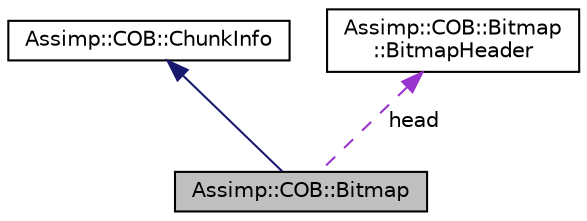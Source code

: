 digraph "Assimp::COB::Bitmap"
{
  edge [fontname="Helvetica",fontsize="10",labelfontname="Helvetica",labelfontsize="10"];
  node [fontname="Helvetica",fontsize="10",shape=record];
  Node1 [label="Assimp::COB::Bitmap",height=0.2,width=0.4,color="black", fillcolor="grey75", style="filled", fontcolor="black"];
  Node2 -> Node1 [dir="back",color="midnightblue",fontsize="10",style="solid",fontname="Helvetica"];
  Node2 [label="Assimp::COB::ChunkInfo",height=0.2,width=0.4,color="black", fillcolor="white", style="filled",URL="$struct_assimp_1_1_c_o_b_1_1_chunk_info.html"];
  Node3 -> Node1 [dir="back",color="darkorchid3",fontsize="10",style="dashed",label=" head" ,fontname="Helvetica"];
  Node3 [label="Assimp::COB::Bitmap\l::BitmapHeader",height=0.2,width=0.4,color="black", fillcolor="white", style="filled",URL="$struct_assimp_1_1_c_o_b_1_1_bitmap_1_1_bitmap_header.html"];
}
